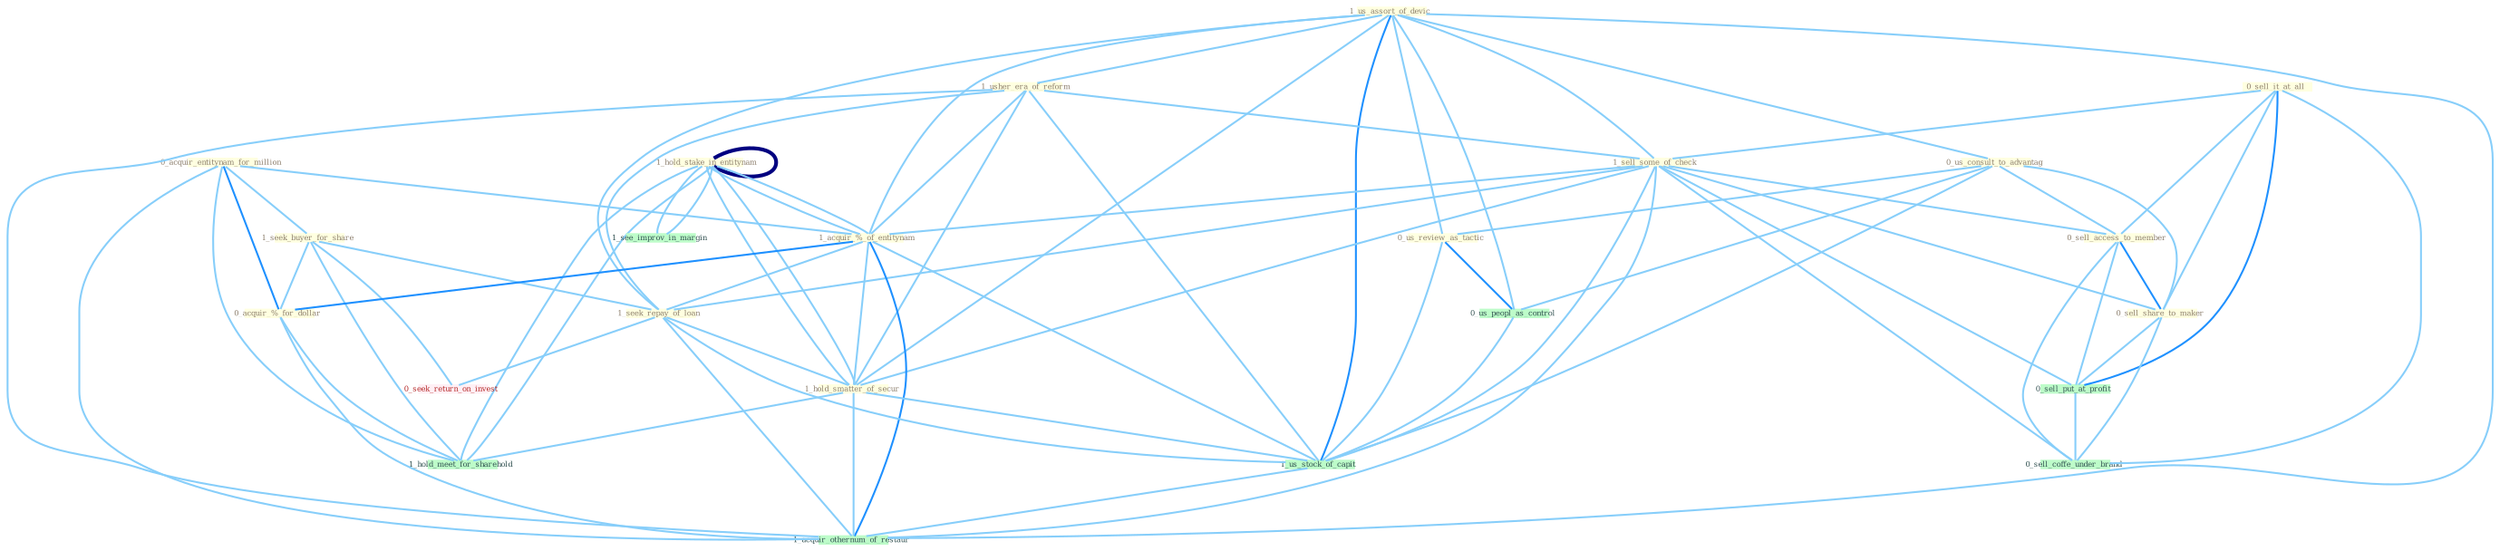 Graph G{ 
    node
    [shape=polygon,style=filled,width=.5,height=.06,color="#BDFCC9",fixedsize=true,fontsize=4,
    fontcolor="#2f4f4f"];
    {node
    [color="#ffffe0", fontcolor="#8b7d6b"] "1_us_assort_of_devic " "0_sell_it_at_all " "0_us_consult_to_advantag " "0_acquir_entitynam_for_million " "1_hold_stake_in_entitynam " "0_us_review_as_tactic " "1_usher_era_of_reform " "1_hold_stake_in_entitynam " "1_sell_some_of_check " "1_seek_buyer_for_share " "1_acquir_%_of_entitynam " "0_sell_access_to_member " "1_seek_repay_of_loan " "0_acquir_%_for_dollar " "0_sell_share_to_maker " "1_hold_smatter_of_secur "}
{node [color="#fff0f5", fontcolor="#b22222"] "0_seek_return_on_invest "}
edge [color="#B0E2FF"];

	"1_us_assort_of_devic " -- "0_us_consult_to_advantag " [w="1", color="#87cefa" ];
	"1_us_assort_of_devic " -- "0_us_review_as_tactic " [w="1", color="#87cefa" ];
	"1_us_assort_of_devic " -- "1_usher_era_of_reform " [w="1", color="#87cefa" ];
	"1_us_assort_of_devic " -- "1_sell_some_of_check " [w="1", color="#87cefa" ];
	"1_us_assort_of_devic " -- "1_acquir_%_of_entitynam " [w="1", color="#87cefa" ];
	"1_us_assort_of_devic " -- "1_seek_repay_of_loan " [w="1", color="#87cefa" ];
	"1_us_assort_of_devic " -- "1_hold_smatter_of_secur " [w="1", color="#87cefa" ];
	"1_us_assort_of_devic " -- "0_us_peopl_as_control " [w="1", color="#87cefa" ];
	"1_us_assort_of_devic " -- "1_us_stock_of_capit " [w="2", color="#1e90ff" , len=0.8];
	"1_us_assort_of_devic " -- "1_acquir_othernum_of_restaur " [w="1", color="#87cefa" ];
	"0_sell_it_at_all " -- "1_sell_some_of_check " [w="1", color="#87cefa" ];
	"0_sell_it_at_all " -- "0_sell_access_to_member " [w="1", color="#87cefa" ];
	"0_sell_it_at_all " -- "0_sell_share_to_maker " [w="1", color="#87cefa" ];
	"0_sell_it_at_all " -- "0_sell_put_at_profit " [w="2", color="#1e90ff" , len=0.8];
	"0_sell_it_at_all " -- "0_sell_coffe_under_brand " [w="1", color="#87cefa" ];
	"0_us_consult_to_advantag " -- "0_us_review_as_tactic " [w="1", color="#87cefa" ];
	"0_us_consult_to_advantag " -- "0_sell_access_to_member " [w="1", color="#87cefa" ];
	"0_us_consult_to_advantag " -- "0_sell_share_to_maker " [w="1", color="#87cefa" ];
	"0_us_consult_to_advantag " -- "0_us_peopl_as_control " [w="1", color="#87cefa" ];
	"0_us_consult_to_advantag " -- "1_us_stock_of_capit " [w="1", color="#87cefa" ];
	"0_acquir_entitynam_for_million " -- "1_seek_buyer_for_share " [w="1", color="#87cefa" ];
	"0_acquir_entitynam_for_million " -- "1_acquir_%_of_entitynam " [w="1", color="#87cefa" ];
	"0_acquir_entitynam_for_million " -- "0_acquir_%_for_dollar " [w="2", color="#1e90ff" , len=0.8];
	"0_acquir_entitynam_for_million " -- "1_hold_meet_for_sharehold " [w="1", color="#87cefa" ];
	"0_acquir_entitynam_for_million " -- "1_acquir_othernum_of_restaur " [w="1", color="#87cefa" ];
	"1_hold_stake_in_entitynam " -- "1_hold_stake_in_entitynam " [w="4", style=bold, color="#000080", len=0.4];
	"1_hold_stake_in_entitynam " -- "1_acquir_%_of_entitynam " [w="1", color="#87cefa" ];
	"1_hold_stake_in_entitynam " -- "1_hold_smatter_of_secur " [w="1", color="#87cefa" ];
	"1_hold_stake_in_entitynam " -- "1_see_improv_in_margin " [w="1", color="#87cefa" ];
	"1_hold_stake_in_entitynam " -- "1_hold_meet_for_sharehold " [w="1", color="#87cefa" ];
	"0_us_review_as_tactic " -- "0_us_peopl_as_control " [w="2", color="#1e90ff" , len=0.8];
	"0_us_review_as_tactic " -- "1_us_stock_of_capit " [w="1", color="#87cefa" ];
	"1_usher_era_of_reform " -- "1_sell_some_of_check " [w="1", color="#87cefa" ];
	"1_usher_era_of_reform " -- "1_acquir_%_of_entitynam " [w="1", color="#87cefa" ];
	"1_usher_era_of_reform " -- "1_seek_repay_of_loan " [w="1", color="#87cefa" ];
	"1_usher_era_of_reform " -- "1_hold_smatter_of_secur " [w="1", color="#87cefa" ];
	"1_usher_era_of_reform " -- "1_us_stock_of_capit " [w="1", color="#87cefa" ];
	"1_usher_era_of_reform " -- "1_acquir_othernum_of_restaur " [w="1", color="#87cefa" ];
	"1_hold_stake_in_entitynam " -- "1_acquir_%_of_entitynam " [w="1", color="#87cefa" ];
	"1_hold_stake_in_entitynam " -- "1_hold_smatter_of_secur " [w="1", color="#87cefa" ];
	"1_hold_stake_in_entitynam " -- "1_see_improv_in_margin " [w="1", color="#87cefa" ];
	"1_hold_stake_in_entitynam " -- "1_hold_meet_for_sharehold " [w="1", color="#87cefa" ];
	"1_sell_some_of_check " -- "1_acquir_%_of_entitynam " [w="1", color="#87cefa" ];
	"1_sell_some_of_check " -- "0_sell_access_to_member " [w="1", color="#87cefa" ];
	"1_sell_some_of_check " -- "1_seek_repay_of_loan " [w="1", color="#87cefa" ];
	"1_sell_some_of_check " -- "0_sell_share_to_maker " [w="1", color="#87cefa" ];
	"1_sell_some_of_check " -- "1_hold_smatter_of_secur " [w="1", color="#87cefa" ];
	"1_sell_some_of_check " -- "0_sell_put_at_profit " [w="1", color="#87cefa" ];
	"1_sell_some_of_check " -- "1_us_stock_of_capit " [w="1", color="#87cefa" ];
	"1_sell_some_of_check " -- "0_sell_coffe_under_brand " [w="1", color="#87cefa" ];
	"1_sell_some_of_check " -- "1_acquir_othernum_of_restaur " [w="1", color="#87cefa" ];
	"1_seek_buyer_for_share " -- "1_seek_repay_of_loan " [w="1", color="#87cefa" ];
	"1_seek_buyer_for_share " -- "0_acquir_%_for_dollar " [w="1", color="#87cefa" ];
	"1_seek_buyer_for_share " -- "0_seek_return_on_invest " [w="1", color="#87cefa" ];
	"1_seek_buyer_for_share " -- "1_hold_meet_for_sharehold " [w="1", color="#87cefa" ];
	"1_acquir_%_of_entitynam " -- "1_seek_repay_of_loan " [w="1", color="#87cefa" ];
	"1_acquir_%_of_entitynam " -- "0_acquir_%_for_dollar " [w="2", color="#1e90ff" , len=0.8];
	"1_acquir_%_of_entitynam " -- "1_hold_smatter_of_secur " [w="1", color="#87cefa" ];
	"1_acquir_%_of_entitynam " -- "1_us_stock_of_capit " [w="1", color="#87cefa" ];
	"1_acquir_%_of_entitynam " -- "1_acquir_othernum_of_restaur " [w="2", color="#1e90ff" , len=0.8];
	"0_sell_access_to_member " -- "0_sell_share_to_maker " [w="2", color="#1e90ff" , len=0.8];
	"0_sell_access_to_member " -- "0_sell_put_at_profit " [w="1", color="#87cefa" ];
	"0_sell_access_to_member " -- "0_sell_coffe_under_brand " [w="1", color="#87cefa" ];
	"1_seek_repay_of_loan " -- "1_hold_smatter_of_secur " [w="1", color="#87cefa" ];
	"1_seek_repay_of_loan " -- "0_seek_return_on_invest " [w="1", color="#87cefa" ];
	"1_seek_repay_of_loan " -- "1_us_stock_of_capit " [w="1", color="#87cefa" ];
	"1_seek_repay_of_loan " -- "1_acquir_othernum_of_restaur " [w="1", color="#87cefa" ];
	"0_acquir_%_for_dollar " -- "1_hold_meet_for_sharehold " [w="1", color="#87cefa" ];
	"0_acquir_%_for_dollar " -- "1_acquir_othernum_of_restaur " [w="1", color="#87cefa" ];
	"0_sell_share_to_maker " -- "0_sell_put_at_profit " [w="1", color="#87cefa" ];
	"0_sell_share_to_maker " -- "0_sell_coffe_under_brand " [w="1", color="#87cefa" ];
	"1_hold_smatter_of_secur " -- "1_us_stock_of_capit " [w="1", color="#87cefa" ];
	"1_hold_smatter_of_secur " -- "1_hold_meet_for_sharehold " [w="1", color="#87cefa" ];
	"1_hold_smatter_of_secur " -- "1_acquir_othernum_of_restaur " [w="1", color="#87cefa" ];
	"0_us_peopl_as_control " -- "1_us_stock_of_capit " [w="1", color="#87cefa" ];
	"0_sell_put_at_profit " -- "0_sell_coffe_under_brand " [w="1", color="#87cefa" ];
	"1_us_stock_of_capit " -- "1_acquir_othernum_of_restaur " [w="1", color="#87cefa" ];
}